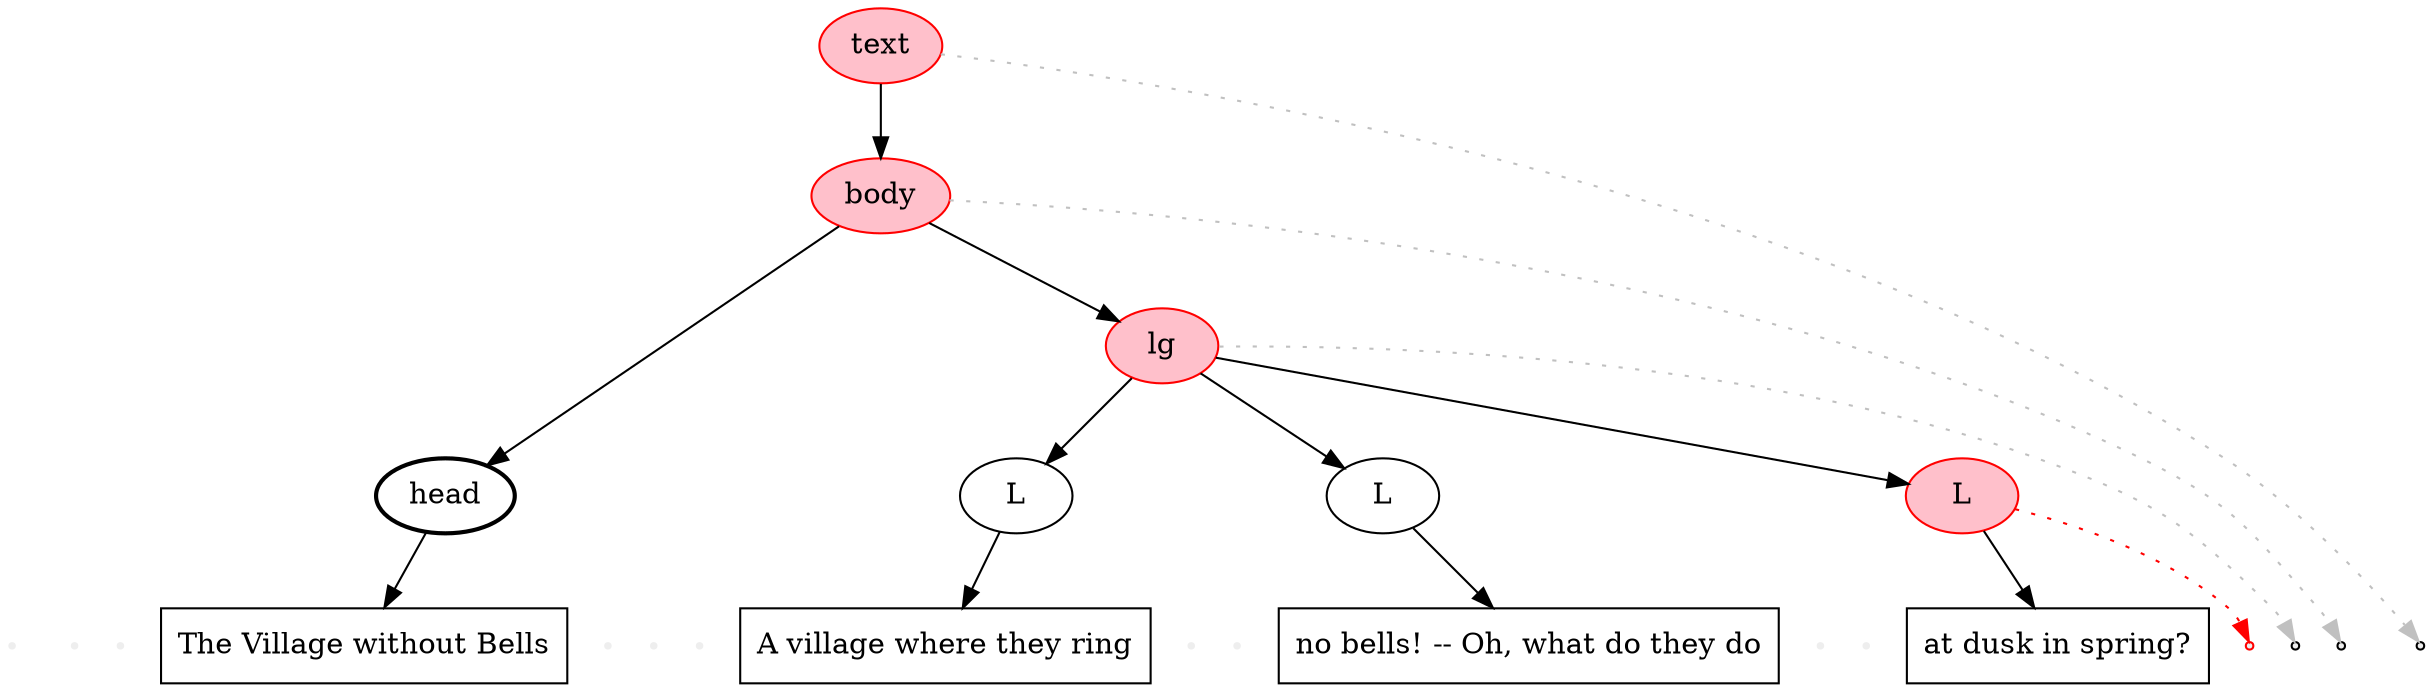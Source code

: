 digraph {
  node [shape=rectangle, ordering=out];
  edge [color=gray];
  
  subgraph {
  rank = same;
  node [color=black, shape=point, style=filled, fillcolor="#EEEEEE"];
  starttext [label="t\n(", color=transparent, style=invisible];
  startbody [label="b\n(", color=transparent];
  starthead [label="h\n(", color=transparent];
  endhead [label="h\n)", color=transparent];
  startlg [label="lg\n(", color=transparent];
  startl1 [label="l\n(", color=transparent];
  endl1 [label="l\n)", color=transparent];
  startl2 [label="l\n(", color=transparent];
  endl2 [label="l\n)", color=transparent];
  startl3 [label="l\n(", color=transparent];
  endl3 [label="l\n)", color=red];
  endlg [label="lg\n)"];
  endbody [label="b\n)"];
  endtext [label="t\nend"];

  node [color=black, shape=box, style=solid];
  // shape=plaintext makes them disappear too much
  
  pcd0 [label="The Village without Bells"];
  pcd1 [label="A village where they ring"];
  pcd2 [label="no bells! -- Oh, what do they do"];
  pcd3 [label="at dusk in spring?"]
   }

  node [shape=oval, color=gray, fontcolor=gray];
  text [color=red, fontcolor=black, style=filled, fillcolor=pink];
  body [color=red, fontcolor=black, style=filled, fillcolor=pink];
  head [color=black, fontcolor=black, style=bold];
  lg [color=red, fontcolor=black, style=filled, fillcolor=pink];
  l1 [label="L", color=black, fontcolor=black];
  l2 [label="L", color=black, fontcolor=black];
  l3 [label="L" color=red, fontcolor=black, style=filled, fillcolor=pink];
  text -> starttext [style=invisible, color=red, arrowhead=none];
  text -> body [color=black];
  text -> endtext [style=dotted];
  
  body -> startbody [style=invisible, color=red, arrowhead=none];
  body -> head [color=black];
  body -> lg [color=black];
  body -> endbody [style=dotted];

  head -> starthead [style=invisible, color=red, arrowhead=none];
  head -> pcd0 [color=black];
  head -> endhead [style=invisible, arrowhead=none, color=red];
  

  lg -> startlg [style=invisible, arrowhead=none, color=red];
  lg -> l1 [color=black];
  lg -> l2 [color=black];
  lg -> l3 [color=black];
  lg -> endlg [style=dotted];


  l1 -> startl1 [color=red, style=invisible, arrowhead=none];
  l1 -> pcd1 [color=black];
  l1 -> endl1 [color=red, style=invisible, arrowhead=none];
  

  l2 -> startl2 [color=red, style=invisible, arrowhead=none];
  l2 -> pcd2 [color=black];
  l2 -> endl2 [color=red, style=invisible, arrowhead=none];
  

  l3 -> startl3 [color=red, style=invisible, arrowhead=none];
  l3 -> pcd3 [color=black];
  l3 -> endl3 [color=red, style=dotted];
  
  
}